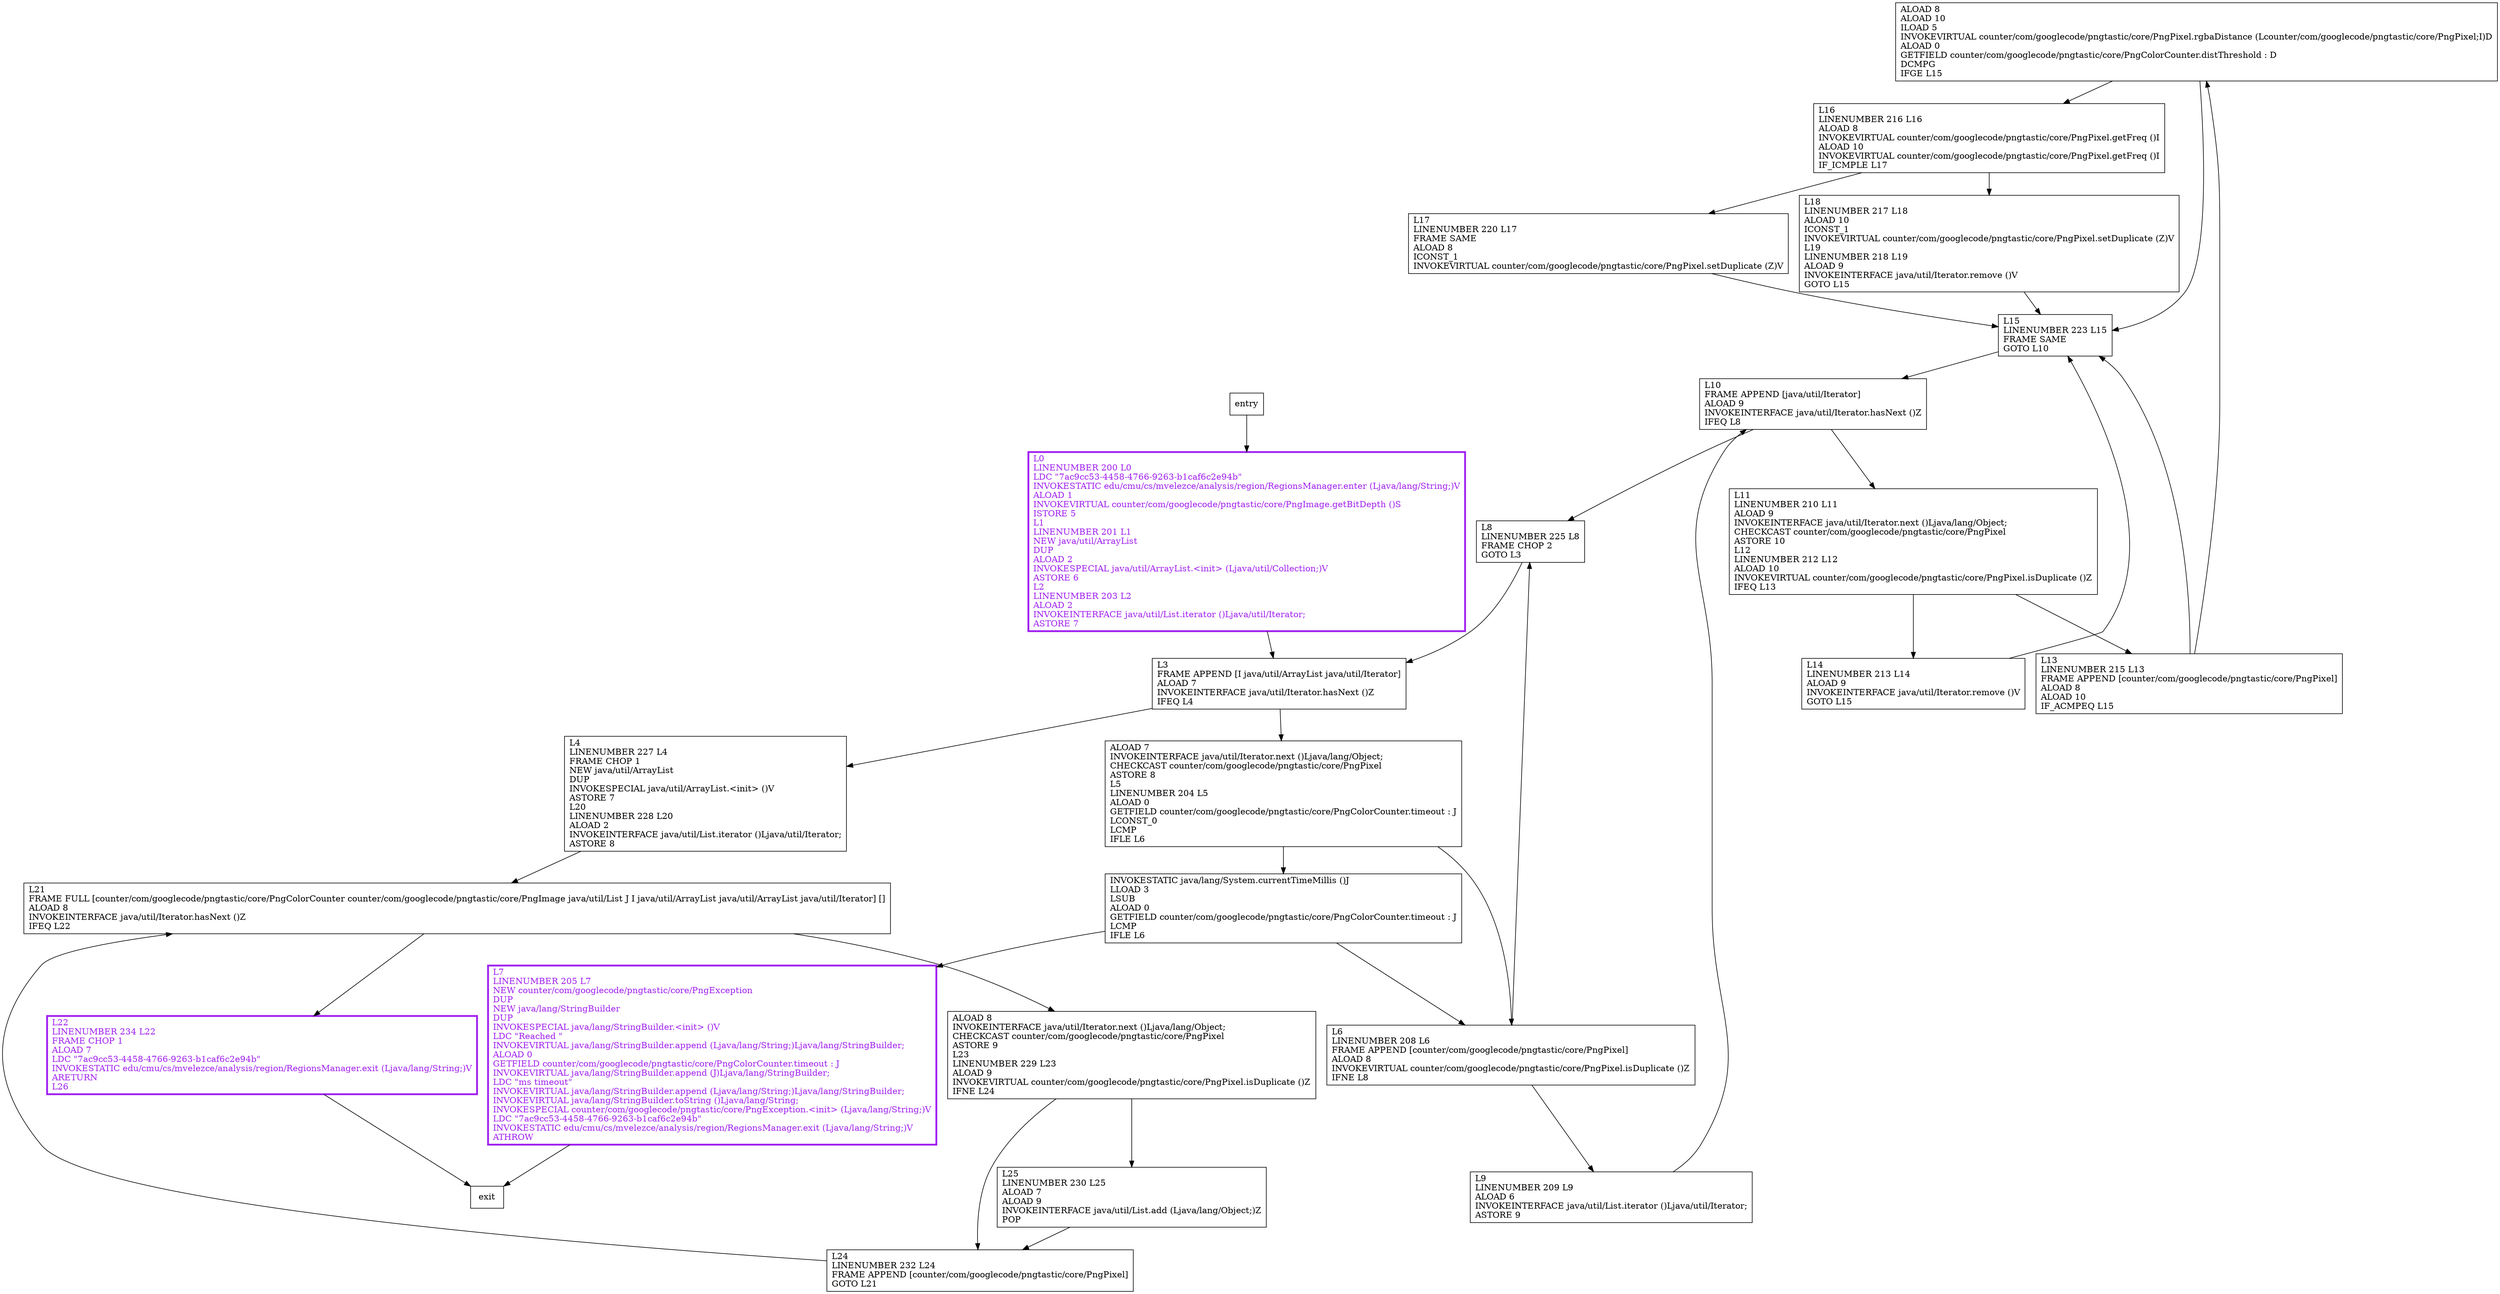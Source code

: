 digraph getMergedColors {
node [shape=record];
952755870 [label="ALOAD 8\lALOAD 10\lILOAD 5\lINVOKEVIRTUAL counter/com/googlecode/pngtastic/core/PngPixel.rgbaDistance (Lcounter/com/googlecode/pngtastic/core/PngPixel;I)D\lALOAD 0\lGETFIELD counter/com/googlecode/pngtastic/core/PngColorCounter.distThreshold : D\lDCMPG\lIFGE L15\l"];
1163232122 [label="L8\lLINENUMBER 225 L8\lFRAME CHOP 2\lGOTO L3\l"];
27060396 [label="L14\lLINENUMBER 213 L14\lALOAD 9\lINVOKEINTERFACE java/util/Iterator.remove ()V\lGOTO L15\l"];
1137440923 [label="L11\lLINENUMBER 210 L11\lALOAD 9\lINVOKEINTERFACE java/util/Iterator.next ()Ljava/lang/Object;\lCHECKCAST counter/com/googlecode/pngtastic/core/PngPixel\lASTORE 10\lL12\lLINENUMBER 212 L12\lALOAD 10\lINVOKEVIRTUAL counter/com/googlecode/pngtastic/core/PngPixel.isDuplicate ()Z\lIFEQ L13\l"];
1774073385 [label="L18\lLINENUMBER 217 L18\lALOAD 10\lICONST_1\lINVOKEVIRTUAL counter/com/googlecode/pngtastic/core/PngPixel.setDuplicate (Z)V\lL19\lLINENUMBER 218 L19\lALOAD 9\lINVOKEINTERFACE java/util/Iterator.remove ()V\lGOTO L15\l"];
1827785210 [label="L21\lFRAME FULL [counter/com/googlecode/pngtastic/core/PngColorCounter counter/com/googlecode/pngtastic/core/PngImage java/util/List J I java/util/ArrayList java/util/ArrayList java/util/Iterator] []\lALOAD 8\lINVOKEINTERFACE java/util/Iterator.hasNext ()Z\lIFEQ L22\l"];
609934766 [label="L15\lLINENUMBER 223 L15\lFRAME SAME\lGOTO L10\l"];
461058333 [label="L17\lLINENUMBER 220 L17\lFRAME SAME\lALOAD 8\lICONST_1\lINVOKEVIRTUAL counter/com/googlecode/pngtastic/core/PngPixel.setDuplicate (Z)V\l"];
138240884 [label="INVOKESTATIC java/lang/System.currentTimeMillis ()J\lLLOAD 3\lLSUB\lALOAD 0\lGETFIELD counter/com/googlecode/pngtastic/core/PngColorCounter.timeout : J\lLCMP\lIFLE L6\l"];
435467764 [label="ALOAD 7\lINVOKEINTERFACE java/util/Iterator.next ()Ljava/lang/Object;\lCHECKCAST counter/com/googlecode/pngtastic/core/PngPixel\lASTORE 8\lL5\lLINENUMBER 204 L5\lALOAD 0\lGETFIELD counter/com/googlecode/pngtastic/core/PngColorCounter.timeout : J\lLCONST_0\lLCMP\lIFLE L6\l"];
1884586056 [label="ALOAD 8\lINVOKEINTERFACE java/util/Iterator.next ()Ljava/lang/Object;\lCHECKCAST counter/com/googlecode/pngtastic/core/PngPixel\lASTORE 9\lL23\lLINENUMBER 229 L23\lALOAD 9\lINVOKEVIRTUAL counter/com/googlecode/pngtastic/core/PngPixel.isDuplicate ()Z\lIFNE L24\l"];
638611047 [label="L10\lFRAME APPEND [java/util/Iterator]\lALOAD 9\lINVOKEINTERFACE java/util/Iterator.hasNext ()Z\lIFEQ L8\l"];
781580396 [label="L3\lFRAME APPEND [I java/util/ArrayList java/util/Iterator]\lALOAD 7\lINVOKEINTERFACE java/util/Iterator.hasNext ()Z\lIFEQ L4\l"];
428231603 [label="L9\lLINENUMBER 209 L9\lALOAD 6\lINVOKEINTERFACE java/util/List.iterator ()Ljava/util/Iterator;\lASTORE 9\l"];
853914758 [label="L25\lLINENUMBER 230 L25\lALOAD 7\lALOAD 9\lINVOKEINTERFACE java/util/List.add (Ljava/lang/Object;)Z\lPOP\l"];
166374589 [label="L6\lLINENUMBER 208 L6\lFRAME APPEND [counter/com/googlecode/pngtastic/core/PngPixel]\lALOAD 8\lINVOKEVIRTUAL counter/com/googlecode/pngtastic/core/PngPixel.isDuplicate ()Z\lIFNE L8\l"];
1748756610 [label="L13\lLINENUMBER 215 L13\lFRAME APPEND [counter/com/googlecode/pngtastic/core/PngPixel]\lALOAD 8\lALOAD 10\lIF_ACMPEQ L15\l"];
260138749 [label="L16\lLINENUMBER 216 L16\lALOAD 8\lINVOKEVIRTUAL counter/com/googlecode/pngtastic/core/PngPixel.getFreq ()I\lALOAD 10\lINVOKEVIRTUAL counter/com/googlecode/pngtastic/core/PngPixel.getFreq ()I\lIF_ICMPLE L17\l"];
1345914169 [label="L24\lLINENUMBER 232 L24\lFRAME APPEND [counter/com/googlecode/pngtastic/core/PngPixel]\lGOTO L21\l"];
886717586 [label="L7\lLINENUMBER 205 L7\lNEW counter/com/googlecode/pngtastic/core/PngException\lDUP\lNEW java/lang/StringBuilder\lDUP\lINVOKESPECIAL java/lang/StringBuilder.\<init\> ()V\lLDC \"Reached \"\lINVOKEVIRTUAL java/lang/StringBuilder.append (Ljava/lang/String;)Ljava/lang/StringBuilder;\lALOAD 0\lGETFIELD counter/com/googlecode/pngtastic/core/PngColorCounter.timeout : J\lINVOKEVIRTUAL java/lang/StringBuilder.append (J)Ljava/lang/StringBuilder;\lLDC \"ms timeout\"\lINVOKEVIRTUAL java/lang/StringBuilder.append (Ljava/lang/String;)Ljava/lang/StringBuilder;\lINVOKEVIRTUAL java/lang/StringBuilder.toString ()Ljava/lang/String;\lINVOKESPECIAL counter/com/googlecode/pngtastic/core/PngException.\<init\> (Ljava/lang/String;)V\lLDC \"7ac9cc53-4458-4766-9263-b1caf6c2e94b\"\lINVOKESTATIC edu/cmu/cs/mvelezce/analysis/region/RegionsManager.exit (Ljava/lang/String;)V\lATHROW\l"];
118534536 [label="L0\lLINENUMBER 200 L0\lLDC \"7ac9cc53-4458-4766-9263-b1caf6c2e94b\"\lINVOKESTATIC edu/cmu/cs/mvelezce/analysis/region/RegionsManager.enter (Ljava/lang/String;)V\lALOAD 1\lINVOKEVIRTUAL counter/com/googlecode/pngtastic/core/PngImage.getBitDepth ()S\lISTORE 5\lL1\lLINENUMBER 201 L1\lNEW java/util/ArrayList\lDUP\lALOAD 2\lINVOKESPECIAL java/util/ArrayList.\<init\> (Ljava/util/Collection;)V\lASTORE 6\lL2\lLINENUMBER 203 L2\lALOAD 2\lINVOKEINTERFACE java/util/List.iterator ()Ljava/util/Iterator;\lASTORE 7\l"];
1749281815 [label="L22\lLINENUMBER 234 L22\lFRAME CHOP 1\lALOAD 7\lLDC \"7ac9cc53-4458-4766-9263-b1caf6c2e94b\"\lINVOKESTATIC edu/cmu/cs/mvelezce/analysis/region/RegionsManager.exit (Ljava/lang/String;)V\lARETURN\lL26\l"];
200593594 [label="L4\lLINENUMBER 227 L4\lFRAME CHOP 1\lNEW java/util/ArrayList\lDUP\lINVOKESPECIAL java/util/ArrayList.\<init\> ()V\lASTORE 7\lL20\lLINENUMBER 228 L20\lALOAD 2\lINVOKEINTERFACE java/util/List.iterator ()Ljava/util/Iterator;\lASTORE 8\l"];
entry;
exit;
952755870 -> 609934766;
952755870 -> 260138749;
27060396 -> 609934766;
1774073385 -> 609934766;
1827785210 -> 1749281815;
1827785210 -> 1884586056;
609934766 -> 638611047;
138240884 -> 166374589;
138240884 -> 886717586;
435467764 -> 166374589;
435467764 -> 138240884;
1884586056 -> 853914758;
1884586056 -> 1345914169;
781580396 -> 435467764;
781580396 -> 200593594;
428231603 -> 638611047;
853914758 -> 1345914169;
166374589 -> 1163232122;
166374589 -> 428231603;
1748756610 -> 952755870;
1748756610 -> 609934766;
260138749 -> 1774073385;
260138749 -> 461058333;
1345914169 -> 1827785210;
886717586 -> exit;
1163232122 -> 781580396;
1137440923 -> 27060396;
1137440923 -> 1748756610;
461058333 -> 609934766;
638611047 -> 1163232122;
638611047 -> 1137440923;
entry -> 118534536;
118534536 -> 781580396;
1749281815 -> exit;
200593594 -> 1827785210;
886717586[fontcolor="purple", penwidth=3, color="purple"];
118534536[fontcolor="purple", penwidth=3, color="purple"];
1749281815[fontcolor="purple", penwidth=3, color="purple"];
}
